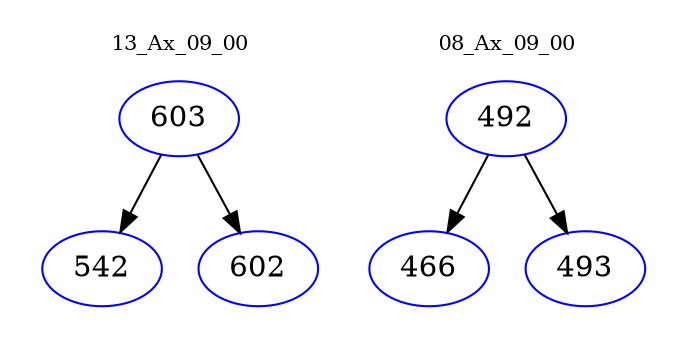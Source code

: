 digraph{
subgraph cluster_0 {
color = white
label = "13_Ax_09_00";
fontsize=10;
T0_603 [label="603", color="blue"]
T0_603 -> T0_542 [color="black"]
T0_542 [label="542", color="blue"]
T0_603 -> T0_602 [color="black"]
T0_602 [label="602", color="blue"]
}
subgraph cluster_1 {
color = white
label = "08_Ax_09_00";
fontsize=10;
T1_492 [label="492", color="blue"]
T1_492 -> T1_466 [color="black"]
T1_466 [label="466", color="blue"]
T1_492 -> T1_493 [color="black"]
T1_493 [label="493", color="blue"]
}
}
